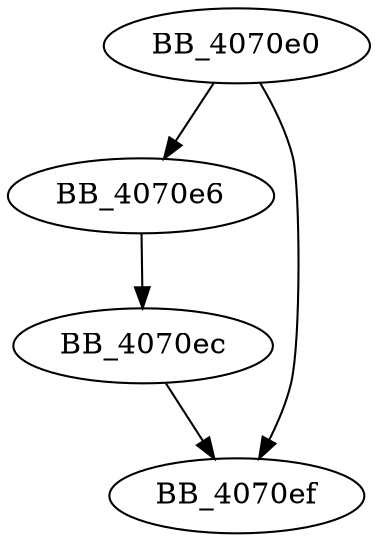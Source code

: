 DiGraph sub_4070E0{
BB_4070e0->BB_4070e6
BB_4070e0->BB_4070ef
BB_4070e6->BB_4070ec
BB_4070ec->BB_4070ef
}
